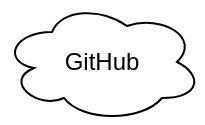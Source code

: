 <mxfile version="16.5.4" type="github">
  <diagram id="D3k5Q3T-Qu33-SFmb7JF" name="Page-1">
    <mxGraphModel dx="2062" dy="1150" grid="1" gridSize="10" guides="1" tooltips="1" connect="1" arrows="1" fold="1" page="1" pageScale="1" pageWidth="827" pageHeight="1169" math="0" shadow="0">
      <root>
        <mxCell id="0" />
        <mxCell id="1" parent="0" />
        <mxCell id="vEmKbwLvv37x3d344-J1-1" value="&lt;div&gt;GitHub&lt;/div&gt;" style="ellipse;shape=cloud;whiteSpace=wrap;html=1;align=center;" vertex="1" parent="1">
          <mxGeometry x="80" y="60" width="100" height="60" as="geometry" />
        </mxCell>
      </root>
    </mxGraphModel>
  </diagram>
</mxfile>
